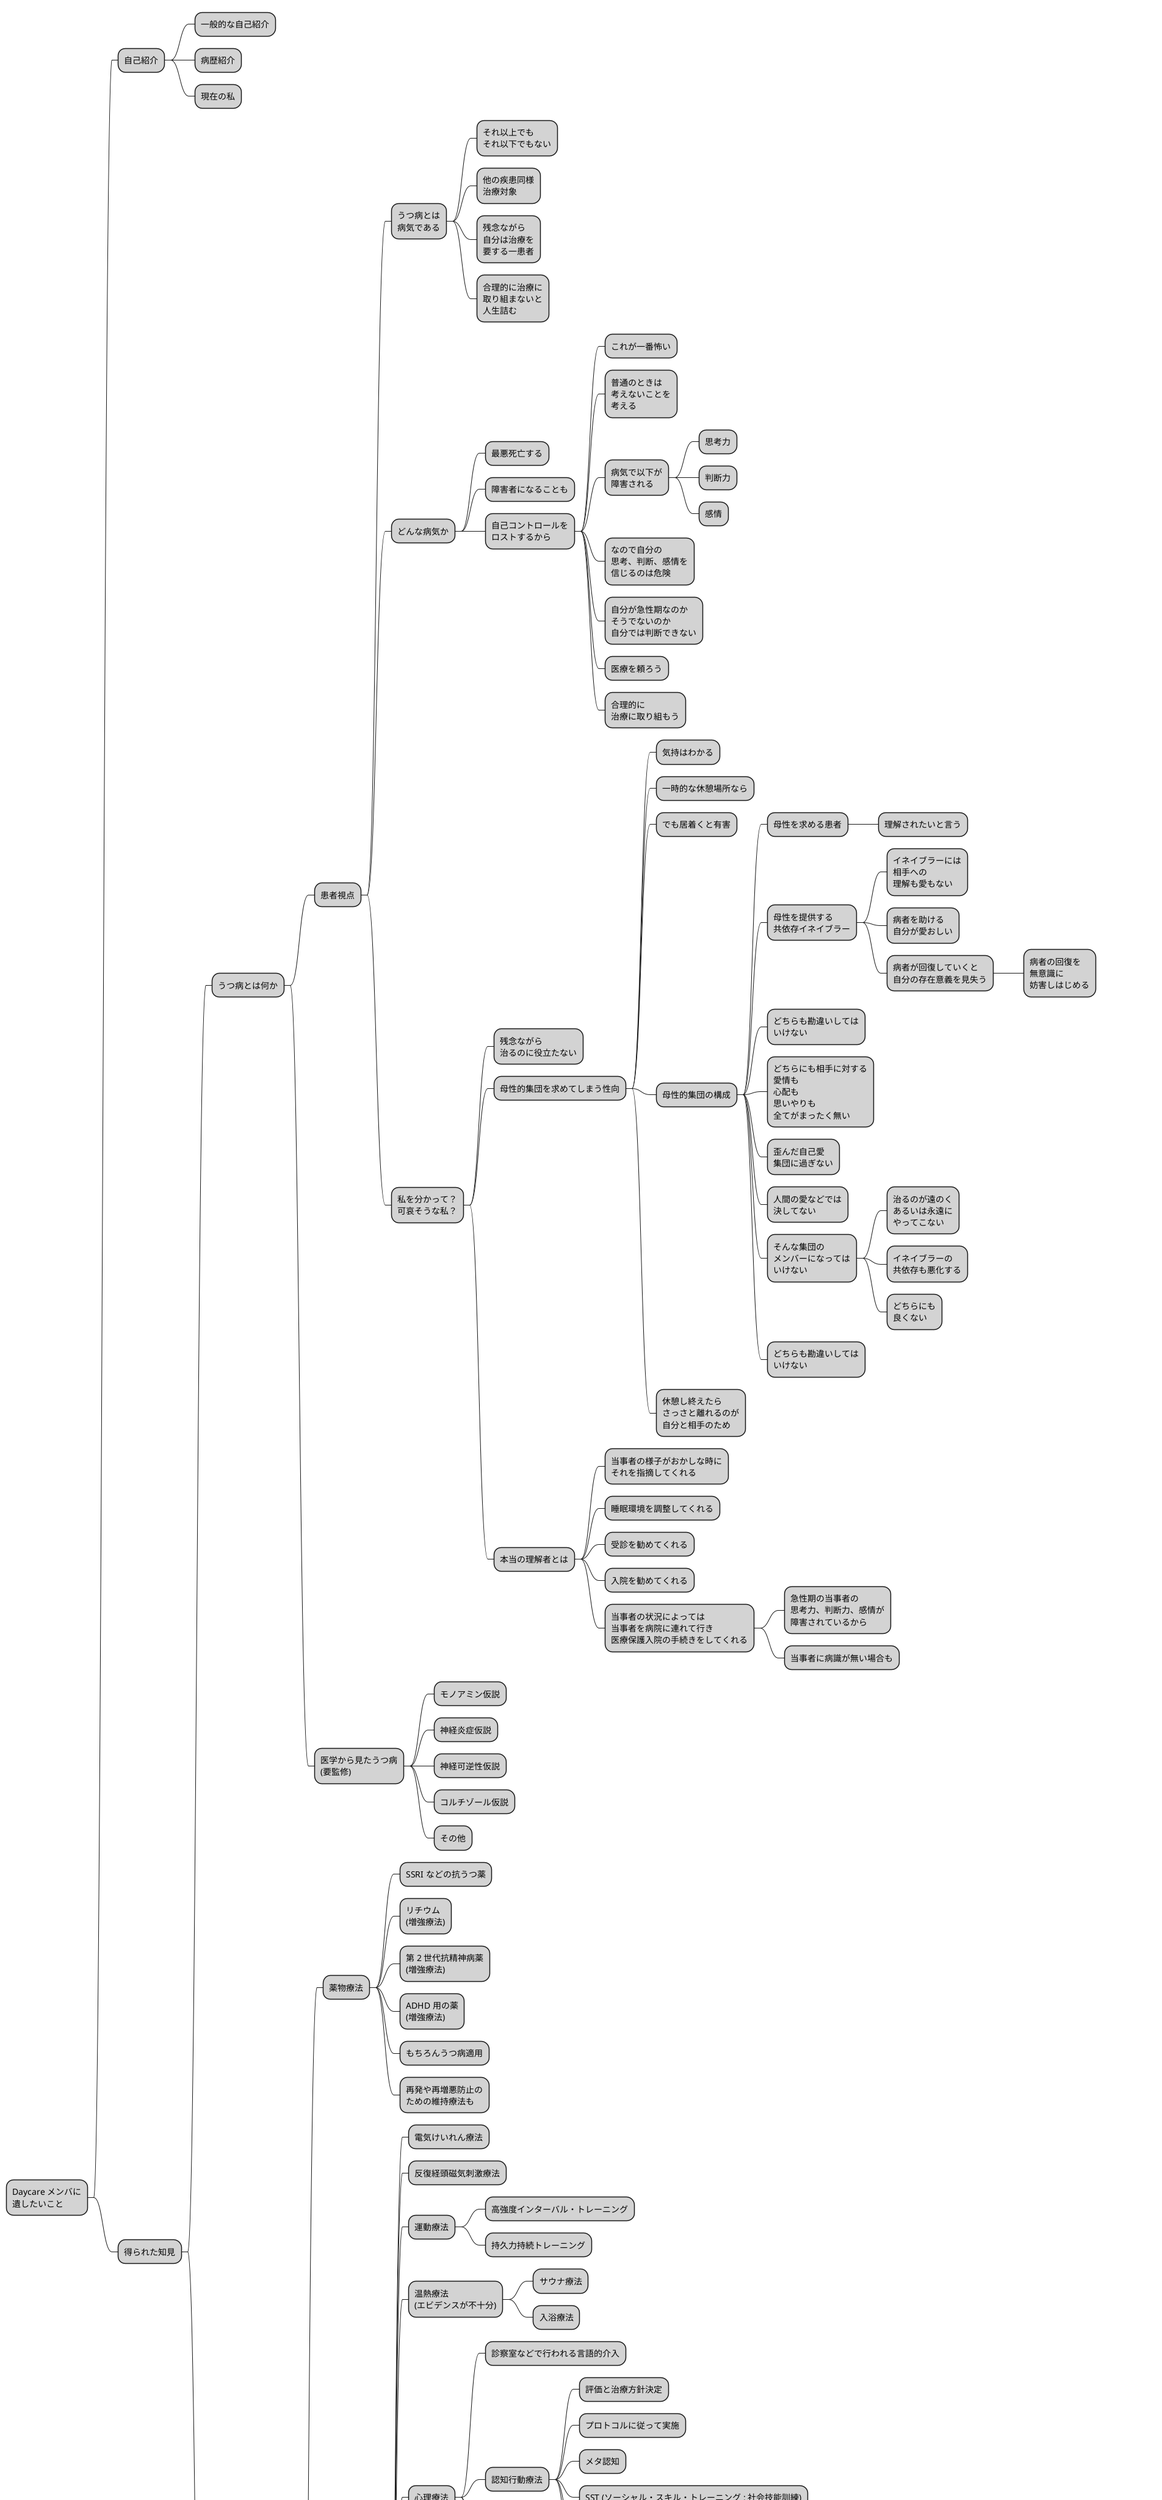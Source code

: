 @startmindmap
<style>
mindmapDiagram {
  node {
    BackgroundColor lightGray
  }
  boxless {
    FontColor darkgreen
  }
}
</style>
* Daycare メンバに\n遺したいこと
** 自己紹介
*** 一般的な自己紹介
*** 病歴紹介
*** 現在の私
** 得られた知見
*** うつ病とは何か
**** 患者視点
***** うつ病とは\n病気である
****** それ以上でも\nそれ以下でもない
****** 他の疾患同様\n治療対象
****** 残念ながら\n自分は治療を\n要する一患者
****** 合理的に治療に\n取り組まないと\n人生詰む
***** どんな病気か
****** 最悪死亡する
****** 障害者になることも
****** 自己コントロールを\nロストするから
******* これが一番怖い
******* 普通のときは\n考えないことを\n考える
******* 病気で以下が\n障害される
******** 思考力
******** 判断力
******** 感情
******* なので自分の\n思考、判断、感情を\n信じるのは危険
******* 自分が急性期なのか\nそうでないのか\n自分では判断できない
******* 医療を頼ろう
******* 合理的に\n治療に取り組もう
***** 私を分かって？\n可哀そうな私？
****** 残念ながら\n治るのに役立たない
****** 母性的集団を求めてしまう性向
******* 気持はわかる
******* 一時的な休憩場所なら
******* でも居着くと有害
******* 母性的集団の構成
******** 母性を求める患者
********* 理解されたいと言う
******** 母性を提供する\n共依存イネイブラー
********* イネイブラーには\n相手への\n理解も愛もない
********* 病者を助ける\n自分が愛おしい
********* 病者が回復していくと\n自分の存在意義を見失う
********** 病者の回復を\n無意識に\n妨害しはじめる
******** どちらも勘違いしては\nいけない
******** どちらにも相手に対する\n愛情も\n心配も\n思いやりも\n全てがまったく無い
******** 歪んだ自己愛\n集団に過ぎない
******** 人間の愛などでは\n決してない
******** そんな集団の\nメンバーになっては\nいけない
********* 治るのが遠のく\nあるいは永遠に\nやってこない
********* イネイブラーの\n共依存も悪化する
********* どちらにも\n良くない
******** どちらも勘違いしては\nいけない
******* 休憩し終えたら\nさっさと離れるのが\n自分と相手のため
****** 本当の理解者とは
******* 当事者の様子がおかしな時に\nそれを指摘してくれる
******* 睡眠環境を調整してくれる
******* 受診を勧めてくれる
******* 入院を勧めてくれる
******* 当事者の状況によっては\n当事者を病院に連れて行き\n医療保護入院の手続きをしてくれる
******** 急性期の当事者の\n思考力、判断力、感情が\n障害されているから
******** 当事者に病識が無い場合も
**** 医学から見たうつ病\n(要監修)
***** モノアミン仮説
***** 神経炎症仮説
***** 神経可逆性仮説
***** コルチゾール仮説
***** その他
*** うつ病の治療方法\n(要監修)
**** 薬物療法
***** SSRI などの抗うつ薬
***** リチウム\n(増強療法)
***** 第 2 世代抗精神病薬\n(増強療法)
***** ADHD 用の薬\n(増強療法)
***** もちろんうつ病適用
***** 再発や再増悪防止の\nための維持療法も
**** 非薬物療法
***** 電気けいれん療法
***** 反復経頭磁気刺激療法
***** 運動療法
****** 高強度インターバル・トレーニング
****** 持久力持続トレーニング
***** 温熱療法\n(エビデンスが不十分)
****** サウナ療法
****** 入浴療法
***** 心理療法
****** 診察室などで行われる言語的介入
****** 認知行動療法
******* 評価と治療方針決定
******* プロトコルに従って実施
******* メタ認知
******* SST (ソーシャル・スキル・トレーニング : 社会技能訓練)
******* アサーション
******* その他
****** マインドフルネス
****** その他
***** セルフケア
******[#orange] 生活習慣
*******[#orange] 早寝早起き
*******[#orange] アルコールを避ける
*******[#orange] 煙草を避ける
*******[#orange] カフェインの制限
*******[#orange] 十分な睡眠
*******[#orange] 日光を十分浴びる
******[#orange] 運動療法
******* 高強度インターバル・トレーニング
******* 持久力持続トレーニング
*******[#orange] 散歩
****** 温熱療法\n(エビデンスが不十分)
******* サウナ療法
******* 入浴療法
****** マインドフルネス
******[#orange] リラクゼーション
*******[#orange] 運動
********[#orange] 散歩
********[#orange] サイクリング
********[#orange] ハイキング
********[#orange] スイミング
********[#orange] その他
*******[#orange] 入浴
********[#orange] お風呂
********[#orange] 温泉
*******[#orange] マインドフルネス
*******[#orange] レクリエーション
********[#orange] 音楽
********[#orange] 読書
********[#orange] 旅行
********[#orange] 日帰り旅行
********[#orange] 各種レジャー
****** その他
******[#red] <color:white>注意を要するもの</color>
*******[#red] <color:white>SNS</color>
*******[#red] <color:white>動画サイト</color>
*******[#red] <color:white>ネガティブなフィードバックが多過ぎる</color>
*******[#red] <color:white>害を減らす工夫をしないと危険</color>
*******[#orange] 実は健康な人たちにとっても\n気をつけないと健康上のリスク
********[#orange] 報酬系を過剰に刺激する\nシステム上の仕組み
*********[#orange] 集客のため
*********[#orange] 依存症製造マシーン化している
********[#orange] 怒りの感情を増幅させる設計
*********[#orange] 相容れない考えにネガティブに反応してしまう\n人間の習性を利用している
*********[#orange] 相容れない考えが世の中に溢れているのは\n当たり前だけど人はそれを忘れる
*********[#orange] それを利用して滞在時間を増やす設計になっている
*********[#orange] 1 元エンジニアとして\n悪質なシステムだと評したい
********[#orange] 問題設計リスト
*********[#orange] 文字数制限
**********[#orange] 誤解、誤読の源泉
*********[#orange] コメント機能
**********[#orange] 対立の源泉
*********[#orange] お勧め機能
**********[#orange] 生活圏に関係のない刺激を無理矢理捩じ込む
*********[#orange] 再ポスト機能
**********[#orange] 対立の源泉
*********[#orange] コメント付き再ポスト機能
**********[#orange] 対立の源泉
*********[#orange] 検索機能
**********[#orange] 他人の意見が気になる人間の性質を利用
**********[#orange] 生活圏に関係のない刺激を無理矢理捩じ込む
********[#orange] インフルエンサーの問題
*********[#orange] 煽ることで閲覧数を増やそうとする
**********[#orange] 金のため
**********[#orange] 過剰な承認欲求
********[#orange] 運営会社の問題
*********[#orange] 自社利益のために人の健康に有害な人の性質をフル利用
*********[#orange] 問題を問おうとすると表現の自由を盾にする悪質さ
*********[#orange] 既存メディアなら避けるネガティブ・キャンペーンを平気でやる
*********[#orange] 運用時の行き過ぎた言論統制
********[#orange] 病人製造機だと元 IT エンジニアとして断言する
********[#orange] 何を言っても改善されないので利用にはしたたかさが絶対に必要
@endmindmap
